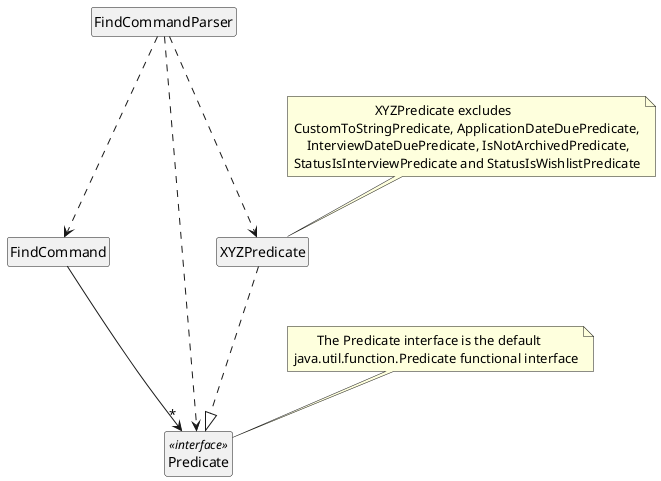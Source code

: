 @startuml

hide circle
hide empty members
skinparam classAttributeIconSize 0

Class FindCommandParser {

}

Class FindCommand {

}

Class Predicate <<interface>> {

}

Class XYZPredicate {

}

note as N1
         The Predicate interface is the default
  java.util.function.Predicate functional interface
end note

note as N2
                            XYZPredicate excludes
    CustomToStringPredicate, ApplicationDateDuePredicate,
        InterviewDateDuePredicate, IsNotArchivedPredicate,
    StatusIsInterviewPredicate and StatusIsWishlistPredicate
end note

N1 .. Predicate
N2 .. XYZPredicate
FindCommandParser ...> XYZPredicate
FindCommandParser ...> Predicate
FindCommandParser ...> FindCommand
FindCommand ---> "*" Predicate
XYZPredicate ...|> Predicate

@enduml
